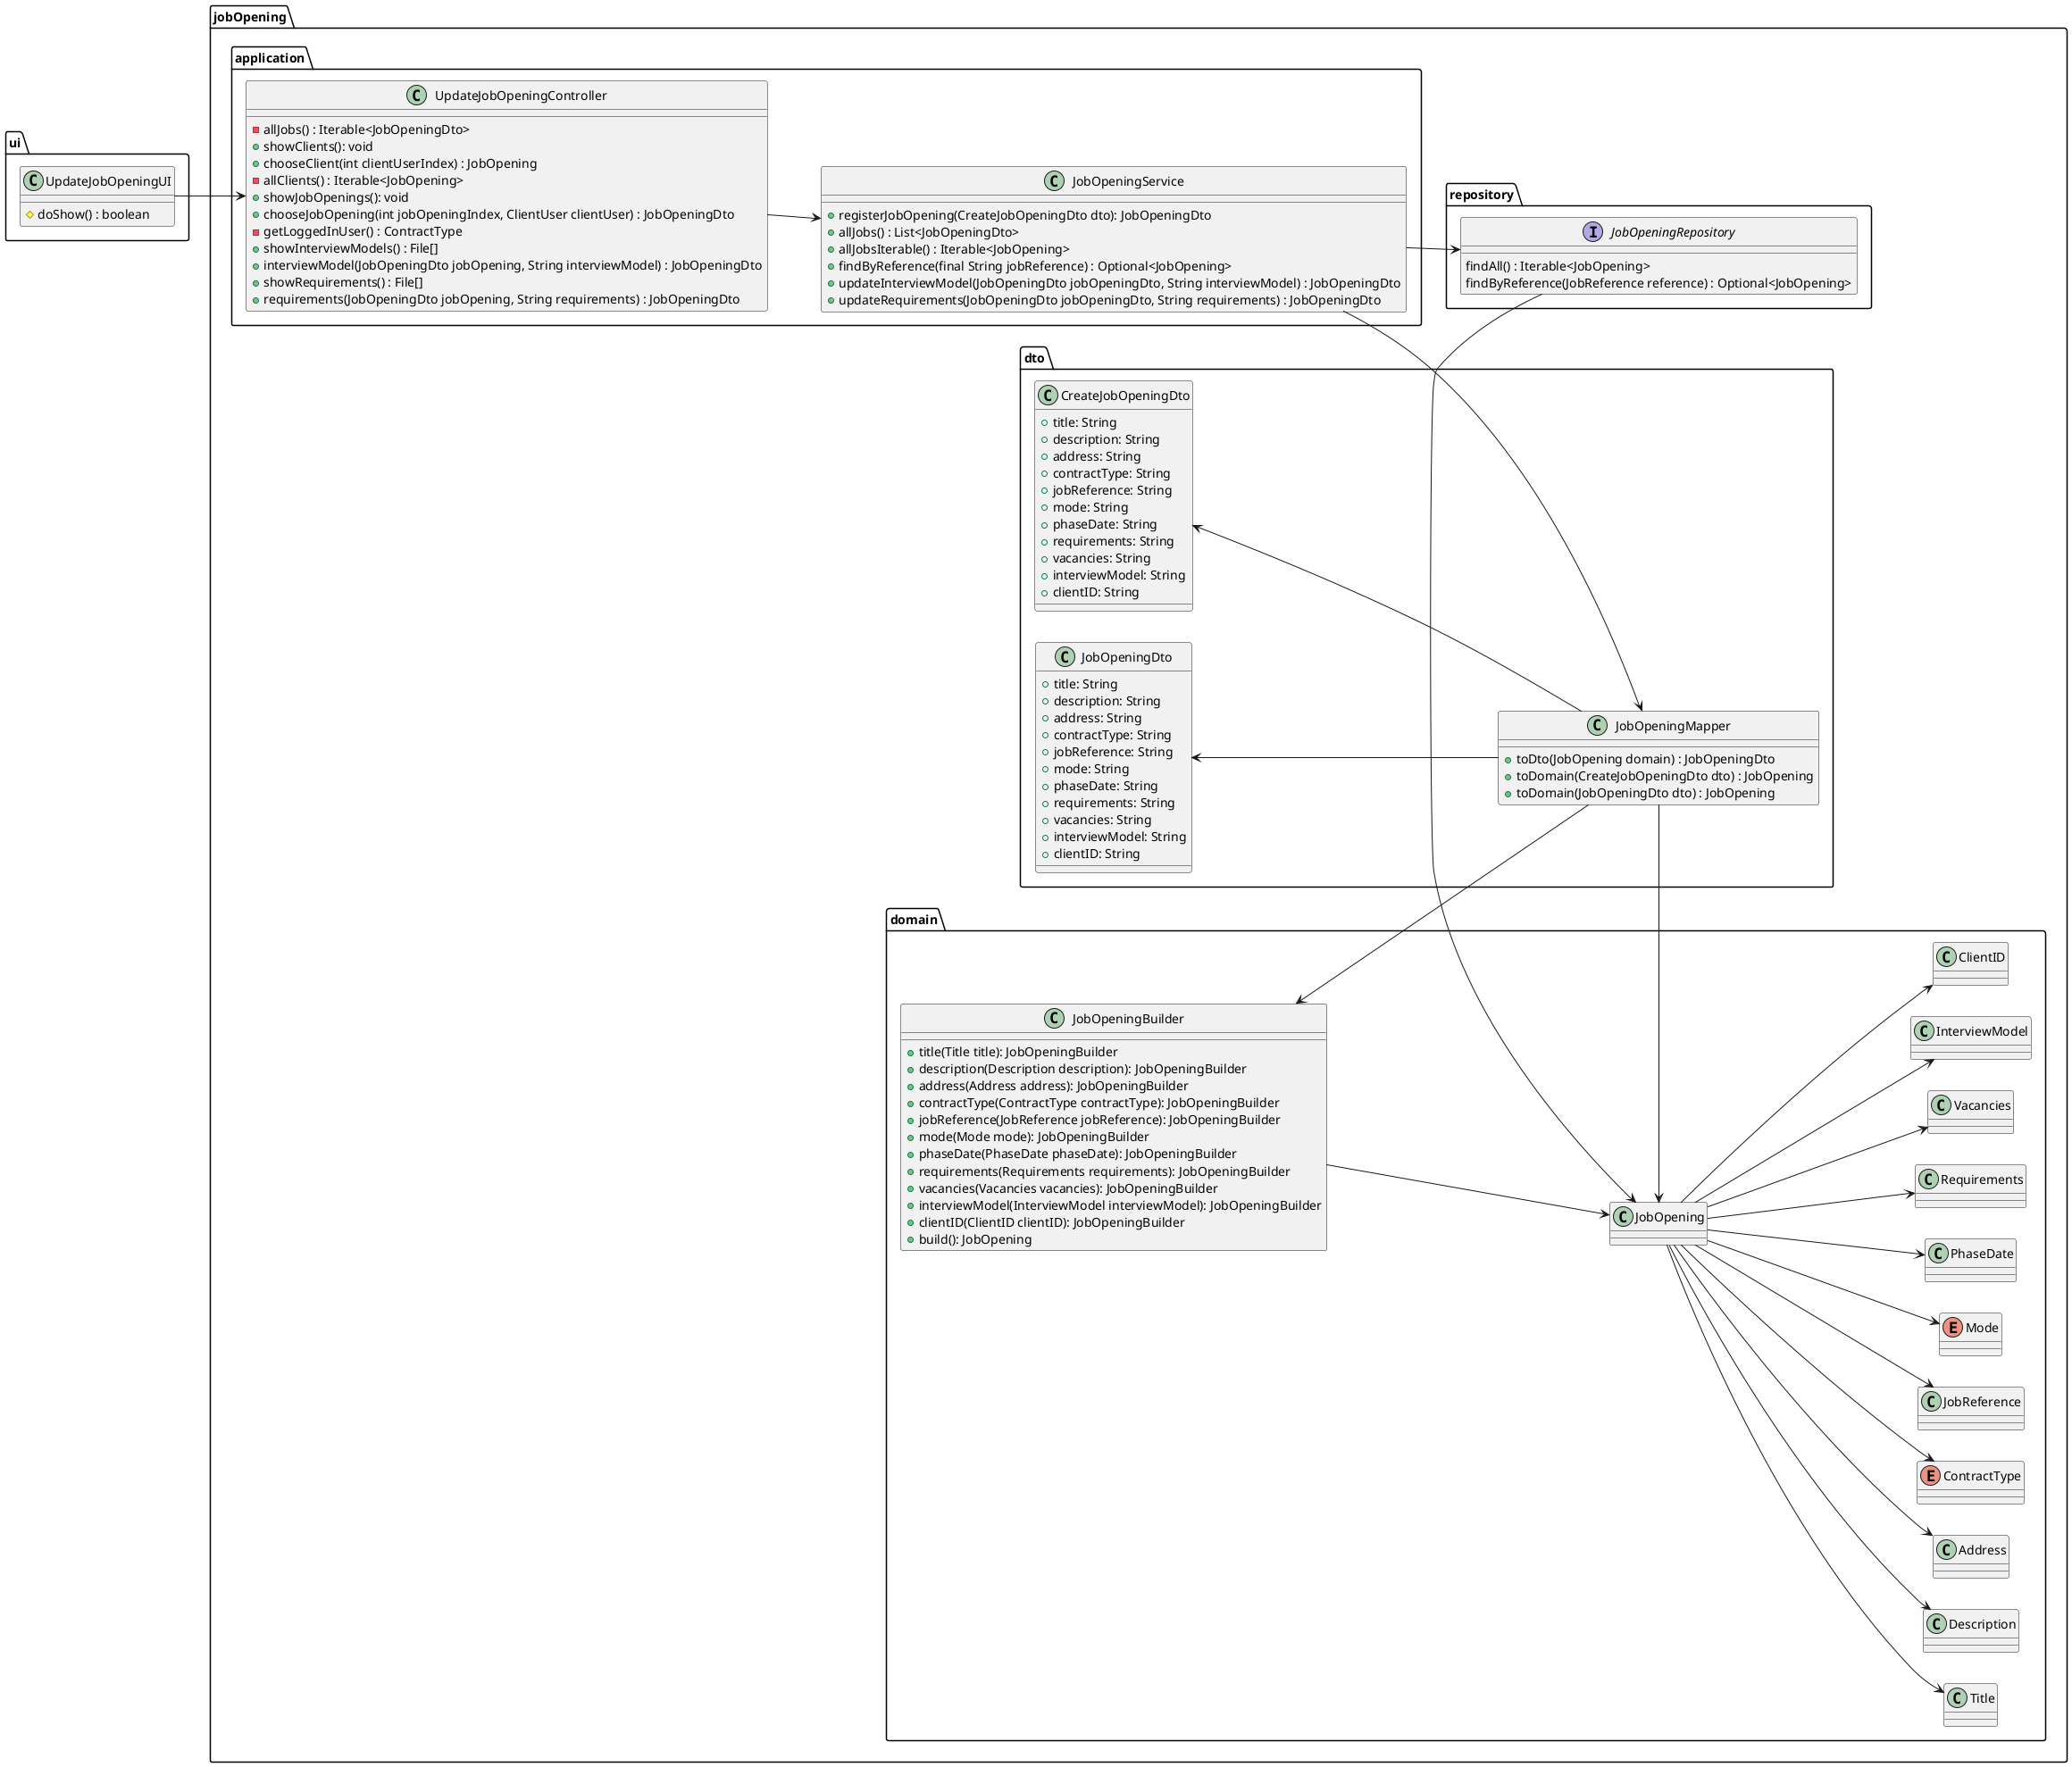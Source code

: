 @startuml

left to right direction


package ui {
        class UpdateJobOpeningUI {
          #doShow() : boolean
        }
    }

package jobOpening {


    package application {
        class UpdateJobOpeningController {
            -allJobs() : Iterable<JobOpeningDto>
            +showClients(): void
            +chooseClient(int clientUserIndex) : JobOpening
            -allClients() : Iterable<JobOpening>
            +showJobOpenings(): void
            +chooseJobOpening(int jobOpeningIndex, ClientUser clientUser) : JobOpeningDto
            -getLoggedInUser() : ContractType
            +showInterviewModels() : File[]
            +interviewModel(JobOpeningDto jobOpening, String interviewModel) : JobOpeningDto
            +showRequirements() : File[]
            +requirements(JobOpeningDto jobOpening, String requirements) : JobOpeningDto
        }

        class JobOpeningService{
            +registerJobOpening(CreateJobOpeningDto dto): JobOpeningDto
            +allJobs() : List<JobOpeningDto>
            +allJobsIterable() : Iterable<JobOpening>
            +findByReference(final String jobReference) : Optional<JobOpening>
            +updateInterviewModel(JobOpeningDto jobOpeningDto, String interviewModel) : JobOpeningDto
            +updateRequirements(JobOpeningDto jobOpeningDto, String requirements) : JobOpeningDto

        }
    }

    package repository {
        interface JobOpeningRepository {
            findAll() : Iterable<JobOpening>
            findByReference(JobReference reference) : Optional<JobOpening>
        }
    }

    package domain {
        class JobOpening {}

        class Title {}

        class Description{}

        class Address{}

        enum ContractType {}

        class JobReference {}

        enum Mode {}

        class PhaseDate {}

        class Requirements{}

        class Vacancies{}

        class InterviewModel{}

        class ClientID{}

        class JobOpeningBuilder {
            +title(Title title): JobOpeningBuilder
            +description(Description description): JobOpeningBuilder
            +address(Address address): JobOpeningBuilder
            +contractType(ContractType contractType): JobOpeningBuilder
            +jobReference(JobReference jobReference): JobOpeningBuilder
            +mode(Mode mode): JobOpeningBuilder
            +phaseDate(PhaseDate phaseDate): JobOpeningBuilder
            +requirements(Requirements requirements): JobOpeningBuilder
            +vacancies(Vacancies vacancies): JobOpeningBuilder
            +interviewModel(InterviewModel interviewModel): JobOpeningBuilder
            +clientID(ClientID clientID): JobOpeningBuilder
            +build(): JobOpening
        }
    }

    package dto {
        class CreateJobOpeningDto {
            +title: String
            +description: String
            +address: String
            +contractType: String
            +jobReference: String
            +mode: String
            +phaseDate: String
            +requirements: String
            +vacancies: String
            +interviewModel: String
            +clientID: String
        }

        class JobOpeningDto {
            +title: String
            +description: String
            +address: String
            +contractType: String
            +jobReference: String
            +mode: String
            +phaseDate: String
            +requirements: String
            +vacancies: String
            +interviewModel: String
            +clientID: String
        }

        class JobOpeningMapper {
            +toDto(JobOpening domain) : JobOpeningDto
            +toDomain(CreateJobOpeningDto dto) : JobOpening
            +toDomain(JobOpeningDto dto) : JobOpening
        }
    }


}

JobOpening --> Title
JobOpening --> Description
JobOpening --> Address
JobOpening --> ContractType
JobOpening --> JobReference
JobOpening --> Mode
JobOpening --> PhaseDate
JobOpening --> Requirements
JobOpening --> Vacancies
JobOpening --> InterviewModel
JobOpening --> ClientID

JobOpeningBuilder --> JobOpening
JobOpeningBuilder <-- JobOpeningMapper

UpdateJobOpeningUI --> UpdateJobOpeningController
UpdateJobOpeningController --> JobOpeningService
JobOpeningService --> JobOpeningRepository
JobOpeningRepository -> JobOpening

JobOpeningDto <-- JobOpeningMapper
CreateJobOpeningDto <-- JobOpeningMapper

JobOpeningService --> JobOpeningMapper

JobOpeningMapper --> JobOpening


@enduml